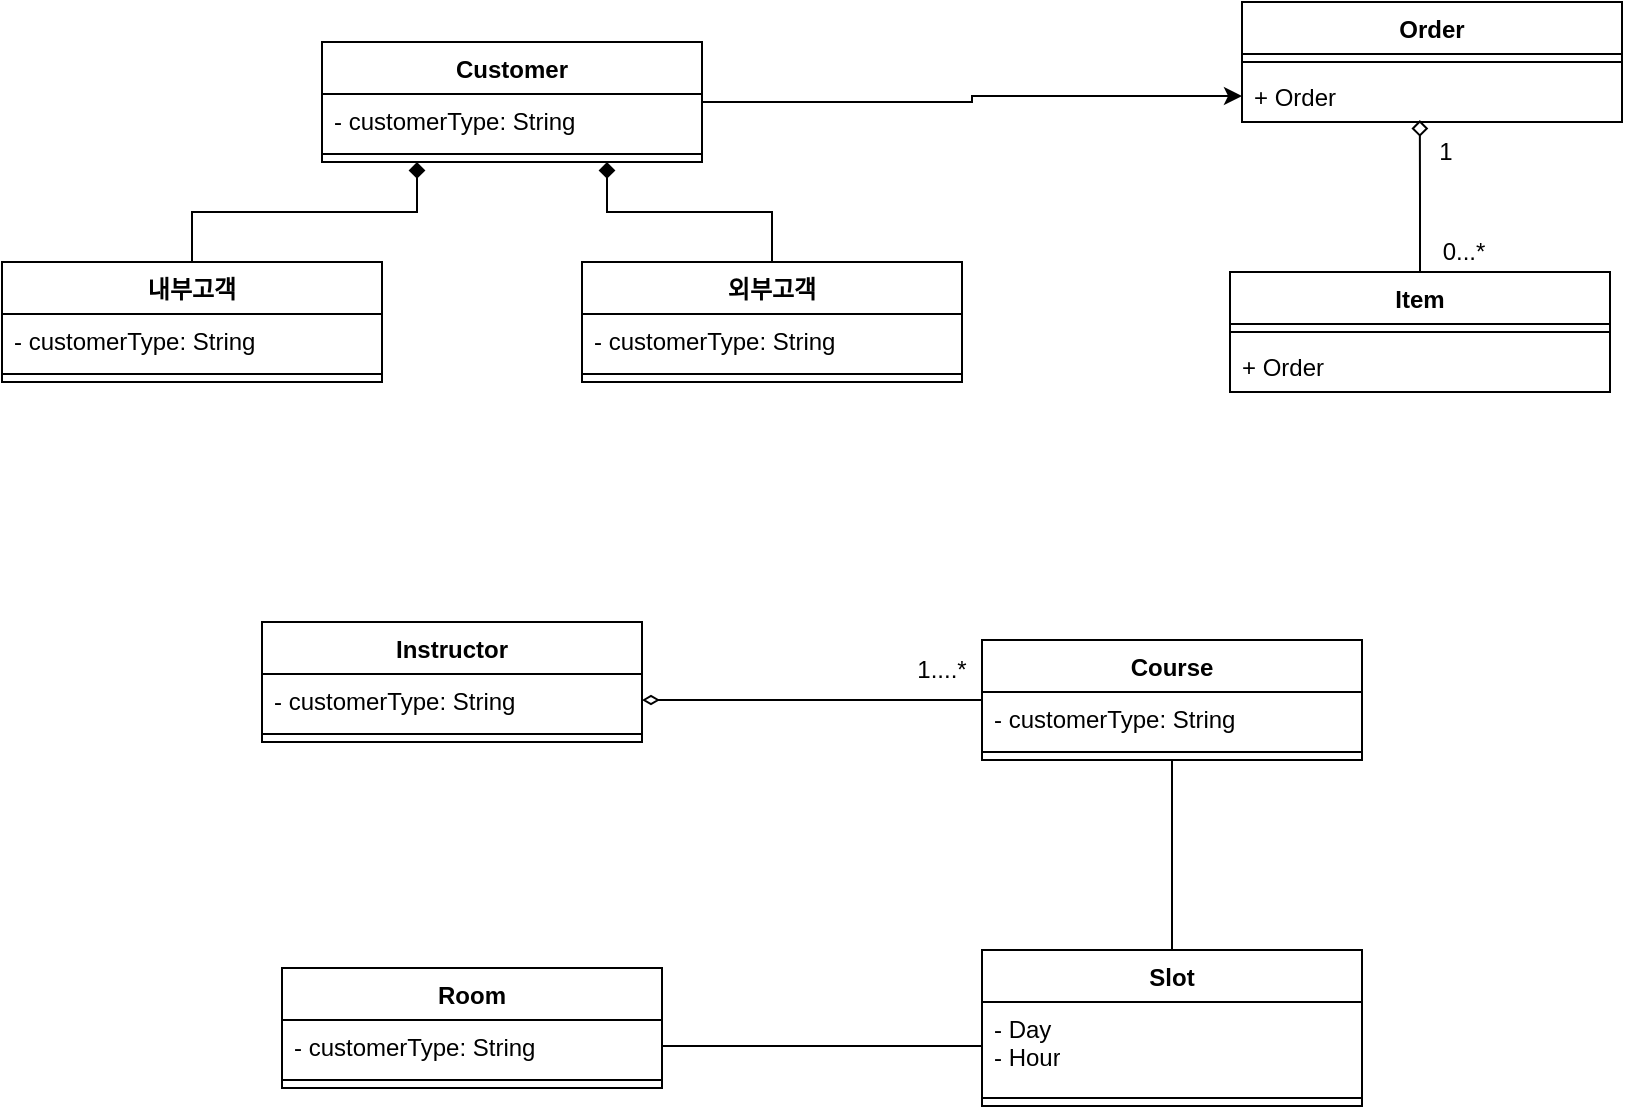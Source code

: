 <mxfile version="21.3.3" type="github" pages="4">
  <diagram name="HOMEWORK 1" id="Po_XyWnEpbRfhzwuquCX">
    <mxGraphModel dx="1434" dy="764" grid="1" gridSize="10" guides="1" tooltips="1" connect="1" arrows="1" fold="1" page="1" pageScale="1" pageWidth="980" pageHeight="690" math="0" shadow="0">
      <root>
        <mxCell id="0" />
        <mxCell id="1" parent="0" />
        <mxCell id="gNqIFFEAUBobzVzKJXNX-51" style="edgeStyle=orthogonalEdgeStyle;rounded=0;orthogonalLoop=1;jettySize=auto;html=1;entryX=0;entryY=0.5;entryDx=0;entryDy=0;" parent="1" source="gNqIFFEAUBobzVzKJXNX-1" target="gNqIFFEAUBobzVzKJXNX-47" edge="1">
          <mxGeometry relative="1" as="geometry" />
        </mxCell>
        <mxCell id="gNqIFFEAUBobzVzKJXNX-1" value="Customer" style="swimlane;fontStyle=1;align=center;verticalAlign=top;childLayout=stackLayout;horizontal=1;startSize=26;horizontalStack=0;resizeParent=1;resizeParentMax=0;resizeLast=0;collapsible=1;marginBottom=0;whiteSpace=wrap;html=1;" parent="1" vertex="1">
          <mxGeometry x="210" y="130" width="190" height="60" as="geometry" />
        </mxCell>
        <mxCell id="gNqIFFEAUBobzVzKJXNX-2" value="- customerType: String" style="text;strokeColor=none;fillColor=none;align=left;verticalAlign=top;spacingLeft=4;spacingRight=4;overflow=hidden;rotatable=0;points=[[0,0.5],[1,0.5]];portConstraint=eastwest;whiteSpace=wrap;html=1;" parent="gNqIFFEAUBobzVzKJXNX-1" vertex="1">
          <mxGeometry y="26" width="190" height="26" as="geometry" />
        </mxCell>
        <mxCell id="gNqIFFEAUBobzVzKJXNX-3" value="" style="line;strokeWidth=1;fillColor=none;align=left;verticalAlign=middle;spacingTop=-1;spacingLeft=3;spacingRight=3;rotatable=0;labelPosition=right;points=[];portConstraint=eastwest;strokeColor=inherit;" parent="gNqIFFEAUBobzVzKJXNX-1" vertex="1">
          <mxGeometry y="52" width="190" height="8" as="geometry" />
        </mxCell>
        <mxCell id="gNqIFFEAUBobzVzKJXNX-48" style="edgeStyle=orthogonalEdgeStyle;rounded=0;orthogonalLoop=1;jettySize=auto;html=1;exitX=0.5;exitY=0;exitDx=0;exitDy=0;entryX=0.468;entryY=0.962;entryDx=0;entryDy=0;entryPerimeter=0;endArrow=diamond;endFill=0;" parent="1" source="gNqIFFEAUBobzVzKJXNX-6" target="gNqIFFEAUBobzVzKJXNX-47" edge="1">
          <mxGeometry relative="1" as="geometry" />
        </mxCell>
        <mxCell id="gNqIFFEAUBobzVzKJXNX-6" value="Item" style="swimlane;fontStyle=1;align=center;verticalAlign=top;childLayout=stackLayout;horizontal=1;startSize=26;horizontalStack=0;resizeParent=1;resizeParentMax=0;resizeLast=0;collapsible=1;marginBottom=0;whiteSpace=wrap;html=1;" parent="1" vertex="1">
          <mxGeometry x="664" y="245" width="190" height="60" as="geometry" />
        </mxCell>
        <mxCell id="gNqIFFEAUBobzVzKJXNX-8" value="" style="line;strokeWidth=1;fillColor=none;align=left;verticalAlign=middle;spacingTop=-1;spacingLeft=3;spacingRight=3;rotatable=0;labelPosition=right;points=[];portConstraint=eastwest;strokeColor=inherit;" parent="gNqIFFEAUBobzVzKJXNX-6" vertex="1">
          <mxGeometry y="26" width="190" height="8" as="geometry" />
        </mxCell>
        <mxCell id="gNqIFFEAUBobzVzKJXNX-9" value="+ Order" style="text;strokeColor=none;fillColor=none;align=left;verticalAlign=top;spacingLeft=4;spacingRight=4;overflow=hidden;rotatable=0;points=[[0,0.5],[1,0.5]];portConstraint=eastwest;whiteSpace=wrap;html=1;" parent="gNqIFFEAUBobzVzKJXNX-6" vertex="1">
          <mxGeometry y="34" width="190" height="26" as="geometry" />
        </mxCell>
        <mxCell id="gNqIFFEAUBobzVzKJXNX-10" value="Instructor" style="swimlane;fontStyle=1;align=center;verticalAlign=top;childLayout=stackLayout;horizontal=1;startSize=26;horizontalStack=0;resizeParent=1;resizeParentMax=0;resizeLast=0;collapsible=1;marginBottom=0;whiteSpace=wrap;html=1;" parent="1" vertex="1">
          <mxGeometry x="180" y="420" width="190" height="60" as="geometry" />
        </mxCell>
        <mxCell id="gNqIFFEAUBobzVzKJXNX-11" value="- customerType: String" style="text;strokeColor=none;fillColor=none;align=left;verticalAlign=top;spacingLeft=4;spacingRight=4;overflow=hidden;rotatable=0;points=[[0,0.5],[1,0.5]];portConstraint=eastwest;whiteSpace=wrap;html=1;" parent="gNqIFFEAUBobzVzKJXNX-10" vertex="1">
          <mxGeometry y="26" width="190" height="26" as="geometry" />
        </mxCell>
        <mxCell id="gNqIFFEAUBobzVzKJXNX-12" value="" style="line;strokeWidth=1;fillColor=none;align=left;verticalAlign=middle;spacingTop=-1;spacingLeft=3;spacingRight=3;rotatable=0;labelPosition=right;points=[];portConstraint=eastwest;strokeColor=inherit;" parent="gNqIFFEAUBobzVzKJXNX-10" vertex="1">
          <mxGeometry y="52" width="190" height="8" as="geometry" />
        </mxCell>
        <mxCell id="gNqIFFEAUBobzVzKJXNX-35" style="edgeStyle=orthogonalEdgeStyle;rounded=0;orthogonalLoop=1;jettySize=auto;html=1;exitX=0.5;exitY=1;exitDx=0;exitDy=0;entryX=0.5;entryY=0;entryDx=0;entryDy=0;endArrow=none;endFill=0;" parent="1" source="gNqIFFEAUBobzVzKJXNX-14" target="gNqIFFEAUBobzVzKJXNX-22" edge="1">
          <mxGeometry relative="1" as="geometry" />
        </mxCell>
        <mxCell id="gNqIFFEAUBobzVzKJXNX-14" value="Course" style="swimlane;fontStyle=1;align=center;verticalAlign=top;childLayout=stackLayout;horizontal=1;startSize=26;horizontalStack=0;resizeParent=1;resizeParentMax=0;resizeLast=0;collapsible=1;marginBottom=0;whiteSpace=wrap;html=1;" parent="1" vertex="1">
          <mxGeometry x="540" y="429" width="190" height="60" as="geometry" />
        </mxCell>
        <mxCell id="gNqIFFEAUBobzVzKJXNX-15" value="- customerType: String" style="text;strokeColor=none;fillColor=none;align=left;verticalAlign=top;spacingLeft=4;spacingRight=4;overflow=hidden;rotatable=0;points=[[0,0.5],[1,0.5]];portConstraint=eastwest;whiteSpace=wrap;html=1;" parent="gNqIFFEAUBobzVzKJXNX-14" vertex="1">
          <mxGeometry y="26" width="190" height="26" as="geometry" />
        </mxCell>
        <mxCell id="gNqIFFEAUBobzVzKJXNX-16" value="" style="line;strokeWidth=1;fillColor=none;align=left;verticalAlign=middle;spacingTop=-1;spacingLeft=3;spacingRight=3;rotatable=0;labelPosition=right;points=[];portConstraint=eastwest;strokeColor=inherit;" parent="gNqIFFEAUBobzVzKJXNX-14" vertex="1">
          <mxGeometry y="52" width="190" height="8" as="geometry" />
        </mxCell>
        <mxCell id="gNqIFFEAUBobzVzKJXNX-18" value="Room" style="swimlane;fontStyle=1;align=center;verticalAlign=top;childLayout=stackLayout;horizontal=1;startSize=26;horizontalStack=0;resizeParent=1;resizeParentMax=0;resizeLast=0;collapsible=1;marginBottom=0;whiteSpace=wrap;html=1;" parent="1" vertex="1">
          <mxGeometry x="190" y="593" width="190" height="60" as="geometry" />
        </mxCell>
        <mxCell id="gNqIFFEAUBobzVzKJXNX-19" value="- customerType: String" style="text;strokeColor=none;fillColor=none;align=left;verticalAlign=top;spacingLeft=4;spacingRight=4;overflow=hidden;rotatable=0;points=[[0,0.5],[1,0.5]];portConstraint=eastwest;whiteSpace=wrap;html=1;" parent="gNqIFFEAUBobzVzKJXNX-18" vertex="1">
          <mxGeometry y="26" width="190" height="26" as="geometry" />
        </mxCell>
        <mxCell id="gNqIFFEAUBobzVzKJXNX-20" value="" style="line;strokeWidth=1;fillColor=none;align=left;verticalAlign=middle;spacingTop=-1;spacingLeft=3;spacingRight=3;rotatable=0;labelPosition=right;points=[];portConstraint=eastwest;strokeColor=inherit;" parent="gNqIFFEAUBobzVzKJXNX-18" vertex="1">
          <mxGeometry y="52" width="190" height="8" as="geometry" />
        </mxCell>
        <mxCell id="gNqIFFEAUBobzVzKJXNX-22" value="Slot" style="swimlane;fontStyle=1;align=center;verticalAlign=top;childLayout=stackLayout;horizontal=1;startSize=26;horizontalStack=0;resizeParent=1;resizeParentMax=0;resizeLast=0;collapsible=1;marginBottom=0;whiteSpace=wrap;html=1;" parent="1" vertex="1">
          <mxGeometry x="540" y="584" width="190" height="78" as="geometry" />
        </mxCell>
        <mxCell id="gNqIFFEAUBobzVzKJXNX-23" value="- Day&lt;br&gt;- Hour" style="text;strokeColor=none;fillColor=none;align=left;verticalAlign=top;spacingLeft=4;spacingRight=4;overflow=hidden;rotatable=0;points=[[0,0.5],[1,0.5]];portConstraint=eastwest;whiteSpace=wrap;html=1;" parent="gNqIFFEAUBobzVzKJXNX-22" vertex="1">
          <mxGeometry y="26" width="190" height="44" as="geometry" />
        </mxCell>
        <mxCell id="gNqIFFEAUBobzVzKJXNX-24" value="" style="line;strokeWidth=1;fillColor=none;align=left;verticalAlign=middle;spacingTop=-1;spacingLeft=3;spacingRight=3;rotatable=0;labelPosition=right;points=[];portConstraint=eastwest;strokeColor=inherit;" parent="gNqIFFEAUBobzVzKJXNX-22" vertex="1">
          <mxGeometry y="70" width="190" height="8" as="geometry" />
        </mxCell>
        <mxCell id="gNqIFFEAUBobzVzKJXNX-31" style="edgeStyle=orthogonalEdgeStyle;rounded=0;orthogonalLoop=1;jettySize=auto;html=1;entryX=0;entryY=0.5;entryDx=0;entryDy=0;endArrow=none;endFill=0;startArrow=diamondThin;startFill=0;" parent="1" source="gNqIFFEAUBobzVzKJXNX-11" target="gNqIFFEAUBobzVzKJXNX-14" edge="1">
          <mxGeometry relative="1" as="geometry" />
        </mxCell>
        <mxCell id="gNqIFFEAUBobzVzKJXNX-32" value="1....*" style="text;strokeColor=none;align=center;fillColor=none;html=1;verticalAlign=middle;whiteSpace=wrap;rounded=0;" parent="1" vertex="1">
          <mxGeometry x="490" y="429" width="60" height="30" as="geometry" />
        </mxCell>
        <mxCell id="gNqIFFEAUBobzVzKJXNX-36" style="edgeStyle=orthogonalEdgeStyle;rounded=0;orthogonalLoop=1;jettySize=auto;html=1;exitX=0;exitY=0.5;exitDx=0;exitDy=0;entryX=1;entryY=0.5;entryDx=0;entryDy=0;endArrow=none;endFill=0;" parent="1" source="gNqIFFEAUBobzVzKJXNX-23" target="gNqIFFEAUBobzVzKJXNX-19" edge="1">
          <mxGeometry relative="1" as="geometry" />
        </mxCell>
        <mxCell id="gNqIFFEAUBobzVzKJXNX-44" style="edgeStyle=orthogonalEdgeStyle;rounded=0;orthogonalLoop=1;jettySize=auto;html=1;exitX=0.5;exitY=0;exitDx=0;exitDy=0;entryX=0.75;entryY=1;entryDx=0;entryDy=0;endArrow=diamond;endFill=1;" parent="1" source="gNqIFFEAUBobzVzKJXNX-37" target="gNqIFFEAUBobzVzKJXNX-1" edge="1">
          <mxGeometry relative="1" as="geometry" />
        </mxCell>
        <mxCell id="gNqIFFEAUBobzVzKJXNX-37" value="외부고객" style="swimlane;fontStyle=1;align=center;verticalAlign=top;childLayout=stackLayout;horizontal=1;startSize=26;horizontalStack=0;resizeParent=1;resizeParentMax=0;resizeLast=0;collapsible=1;marginBottom=0;whiteSpace=wrap;html=1;" parent="1" vertex="1">
          <mxGeometry x="340" y="240" width="190" height="60" as="geometry" />
        </mxCell>
        <mxCell id="gNqIFFEAUBobzVzKJXNX-38" value="- customerType: String" style="text;strokeColor=none;fillColor=none;align=left;verticalAlign=top;spacingLeft=4;spacingRight=4;overflow=hidden;rotatable=0;points=[[0,0.5],[1,0.5]];portConstraint=eastwest;whiteSpace=wrap;html=1;" parent="gNqIFFEAUBobzVzKJXNX-37" vertex="1">
          <mxGeometry y="26" width="190" height="26" as="geometry" />
        </mxCell>
        <mxCell id="gNqIFFEAUBobzVzKJXNX-39" value="" style="line;strokeWidth=1;fillColor=none;align=left;verticalAlign=middle;spacingTop=-1;spacingLeft=3;spacingRight=3;rotatable=0;labelPosition=right;points=[];portConstraint=eastwest;strokeColor=inherit;" parent="gNqIFFEAUBobzVzKJXNX-37" vertex="1">
          <mxGeometry y="52" width="190" height="8" as="geometry" />
        </mxCell>
        <mxCell id="gNqIFFEAUBobzVzKJXNX-43" style="edgeStyle=orthogonalEdgeStyle;rounded=0;orthogonalLoop=1;jettySize=auto;html=1;exitX=0.5;exitY=0;exitDx=0;exitDy=0;entryX=0.25;entryY=1;entryDx=0;entryDy=0;endArrow=diamond;endFill=1;" parent="1" source="gNqIFFEAUBobzVzKJXNX-40" target="gNqIFFEAUBobzVzKJXNX-1" edge="1">
          <mxGeometry relative="1" as="geometry" />
        </mxCell>
        <mxCell id="gNqIFFEAUBobzVzKJXNX-40" value="내부고객" style="swimlane;fontStyle=1;align=center;verticalAlign=top;childLayout=stackLayout;horizontal=1;startSize=26;horizontalStack=0;resizeParent=1;resizeParentMax=0;resizeLast=0;collapsible=1;marginBottom=0;whiteSpace=wrap;html=1;" parent="1" vertex="1">
          <mxGeometry x="50" y="240" width="190" height="60" as="geometry" />
        </mxCell>
        <mxCell id="gNqIFFEAUBobzVzKJXNX-41" value="- customerType: String" style="text;strokeColor=none;fillColor=none;align=left;verticalAlign=top;spacingLeft=4;spacingRight=4;overflow=hidden;rotatable=0;points=[[0,0.5],[1,0.5]];portConstraint=eastwest;whiteSpace=wrap;html=1;" parent="gNqIFFEAUBobzVzKJXNX-40" vertex="1">
          <mxGeometry y="26" width="190" height="26" as="geometry" />
        </mxCell>
        <mxCell id="gNqIFFEAUBobzVzKJXNX-42" value="" style="line;strokeWidth=1;fillColor=none;align=left;verticalAlign=middle;spacingTop=-1;spacingLeft=3;spacingRight=3;rotatable=0;labelPosition=right;points=[];portConstraint=eastwest;strokeColor=inherit;" parent="gNqIFFEAUBobzVzKJXNX-40" vertex="1">
          <mxGeometry y="52" width="190" height="8" as="geometry" />
        </mxCell>
        <mxCell id="gNqIFFEAUBobzVzKJXNX-45" value="Order" style="swimlane;fontStyle=1;align=center;verticalAlign=top;childLayout=stackLayout;horizontal=1;startSize=26;horizontalStack=0;resizeParent=1;resizeParentMax=0;resizeLast=0;collapsible=1;marginBottom=0;whiteSpace=wrap;html=1;" parent="1" vertex="1">
          <mxGeometry x="670" y="110" width="190" height="60" as="geometry" />
        </mxCell>
        <mxCell id="gNqIFFEAUBobzVzKJXNX-46" value="" style="line;strokeWidth=1;fillColor=none;align=left;verticalAlign=middle;spacingTop=-1;spacingLeft=3;spacingRight=3;rotatable=0;labelPosition=right;points=[];portConstraint=eastwest;strokeColor=inherit;" parent="gNqIFFEAUBobzVzKJXNX-45" vertex="1">
          <mxGeometry y="26" width="190" height="8" as="geometry" />
        </mxCell>
        <mxCell id="gNqIFFEAUBobzVzKJXNX-47" value="+ Order" style="text;strokeColor=none;fillColor=none;align=left;verticalAlign=top;spacingLeft=4;spacingRight=4;overflow=hidden;rotatable=0;points=[[0,0.5],[1,0.5]];portConstraint=eastwest;whiteSpace=wrap;html=1;" parent="gNqIFFEAUBobzVzKJXNX-45" vertex="1">
          <mxGeometry y="34" width="190" height="26" as="geometry" />
        </mxCell>
        <mxCell id="gNqIFFEAUBobzVzKJXNX-49" value="0...*" style="text;strokeColor=none;align=center;fillColor=none;html=1;verticalAlign=middle;whiteSpace=wrap;rounded=0;" parent="1" vertex="1">
          <mxGeometry x="751" y="220" width="60" height="30" as="geometry" />
        </mxCell>
        <mxCell id="gNqIFFEAUBobzVzKJXNX-50" value="1" style="text;strokeColor=none;align=center;fillColor=none;html=1;verticalAlign=middle;whiteSpace=wrap;rounded=0;" parent="1" vertex="1">
          <mxGeometry x="742" y="170" width="60" height="30" as="geometry" />
        </mxCell>
      </root>
    </mxGraphModel>
  </diagram>
  <diagram id="F8EymvPLfAwInCnI-i83" name="HOMEWORK 2">
    <mxGraphModel dx="1434" dy="764" grid="1" gridSize="10" guides="1" tooltips="1" connect="1" arrows="1" fold="1" page="1" pageScale="1" pageWidth="1654" pageHeight="1169" math="0" shadow="0">
      <root>
        <mxCell id="0" />
        <mxCell id="1" parent="0" />
        <mxCell id="a3udpv5GwYkZuEnwH-dt-1" value="고객" style="swimlane;fontStyle=1;align=center;verticalAlign=top;childLayout=stackLayout;horizontal=1;startSize=26;horizontalStack=0;resizeParent=1;resizeParentMax=0;resizeLast=0;collapsible=1;marginBottom=0;whiteSpace=wrap;html=1;" parent="1" vertex="1">
          <mxGeometry x="150" y="190" width="160" height="86" as="geometry" />
        </mxCell>
        <mxCell id="a3udpv5GwYkZuEnwH-dt-2" value="+ field: type" style="text;strokeColor=none;fillColor=none;align=left;verticalAlign=top;spacingLeft=4;spacingRight=4;overflow=hidden;rotatable=0;points=[[0,0.5],[1,0.5]];portConstraint=eastwest;whiteSpace=wrap;html=1;" parent="a3udpv5GwYkZuEnwH-dt-1" vertex="1">
          <mxGeometry y="26" width="160" height="26" as="geometry" />
        </mxCell>
        <mxCell id="a3udpv5GwYkZuEnwH-dt-3" value="" style="line;strokeWidth=1;fillColor=none;align=left;verticalAlign=middle;spacingTop=-1;spacingLeft=3;spacingRight=3;rotatable=0;labelPosition=right;points=[];portConstraint=eastwest;strokeColor=inherit;" parent="a3udpv5GwYkZuEnwH-dt-1" vertex="1">
          <mxGeometry y="52" width="160" height="8" as="geometry" />
        </mxCell>
        <mxCell id="a3udpv5GwYkZuEnwH-dt-4" value="+ method(type): type" style="text;strokeColor=none;fillColor=none;align=left;verticalAlign=top;spacingLeft=4;spacingRight=4;overflow=hidden;rotatable=0;points=[[0,0.5],[1,0.5]];portConstraint=eastwest;whiteSpace=wrap;html=1;" parent="a3udpv5GwYkZuEnwH-dt-1" vertex="1">
          <mxGeometry y="60" width="160" height="26" as="geometry" />
        </mxCell>
        <mxCell id="a3udpv5GwYkZuEnwH-dt-5" value="직원" style="swimlane;fontStyle=1;align=center;verticalAlign=top;childLayout=stackLayout;horizontal=1;startSize=26;horizontalStack=0;resizeParent=1;resizeParentMax=0;resizeLast=0;collapsible=1;marginBottom=0;whiteSpace=wrap;html=1;" parent="1" vertex="1">
          <mxGeometry x="1050" y="380" width="160" height="86" as="geometry" />
        </mxCell>
        <mxCell id="a3udpv5GwYkZuEnwH-dt-6" value="+ field: type" style="text;strokeColor=none;fillColor=none;align=left;verticalAlign=top;spacingLeft=4;spacingRight=4;overflow=hidden;rotatable=0;points=[[0,0.5],[1,0.5]];portConstraint=eastwest;whiteSpace=wrap;html=1;" parent="a3udpv5GwYkZuEnwH-dt-5" vertex="1">
          <mxGeometry y="26" width="160" height="26" as="geometry" />
        </mxCell>
        <mxCell id="a3udpv5GwYkZuEnwH-dt-7" value="" style="line;strokeWidth=1;fillColor=none;align=left;verticalAlign=middle;spacingTop=-1;spacingLeft=3;spacingRight=3;rotatable=0;labelPosition=right;points=[];portConstraint=eastwest;strokeColor=inherit;" parent="a3udpv5GwYkZuEnwH-dt-5" vertex="1">
          <mxGeometry y="52" width="160" height="8" as="geometry" />
        </mxCell>
        <mxCell id="a3udpv5GwYkZuEnwH-dt-8" value="+ method(type): type" style="text;strokeColor=none;fillColor=none;align=left;verticalAlign=top;spacingLeft=4;spacingRight=4;overflow=hidden;rotatable=0;points=[[0,0.5],[1,0.5]];portConstraint=eastwest;whiteSpace=wrap;html=1;" parent="a3udpv5GwYkZuEnwH-dt-5" vertex="1">
          <mxGeometry y="60" width="160" height="26" as="geometry" />
        </mxCell>
        <mxCell id="a3udpv5GwYkZuEnwH-dt-9" value="식당" style="swimlane;fontStyle=1;align=center;verticalAlign=top;childLayout=stackLayout;horizontal=1;startSize=26;horizontalStack=0;resizeParent=1;resizeParentMax=0;resizeLast=0;collapsible=1;marginBottom=0;whiteSpace=wrap;html=1;" parent="1" vertex="1">
          <mxGeometry x="410" y="420" width="160" height="86" as="geometry" />
        </mxCell>
        <mxCell id="a3udpv5GwYkZuEnwH-dt-10" value="+ field: type" style="text;strokeColor=none;fillColor=none;align=left;verticalAlign=top;spacingLeft=4;spacingRight=4;overflow=hidden;rotatable=0;points=[[0,0.5],[1,0.5]];portConstraint=eastwest;whiteSpace=wrap;html=1;" parent="a3udpv5GwYkZuEnwH-dt-9" vertex="1">
          <mxGeometry y="26" width="160" height="26" as="geometry" />
        </mxCell>
        <mxCell id="a3udpv5GwYkZuEnwH-dt-11" value="" style="line;strokeWidth=1;fillColor=none;align=left;verticalAlign=middle;spacingTop=-1;spacingLeft=3;spacingRight=3;rotatable=0;labelPosition=right;points=[];portConstraint=eastwest;strokeColor=inherit;" parent="a3udpv5GwYkZuEnwH-dt-9" vertex="1">
          <mxGeometry y="52" width="160" height="8" as="geometry" />
        </mxCell>
        <mxCell id="a3udpv5GwYkZuEnwH-dt-12" value="+ method(type): type" style="text;strokeColor=none;fillColor=none;align=left;verticalAlign=top;spacingLeft=4;spacingRight=4;overflow=hidden;rotatable=0;points=[[0,0.5],[1,0.5]];portConstraint=eastwest;whiteSpace=wrap;html=1;" parent="a3udpv5GwYkZuEnwH-dt-9" vertex="1">
          <mxGeometry y="60" width="160" height="26" as="geometry" />
        </mxCell>
        <mxCell id="a3udpv5GwYkZuEnwH-dt-39" style="rounded=0;orthogonalLoop=1;jettySize=auto;html=1;exitX=0.5;exitY=0;exitDx=0;exitDy=0;entryX=0.45;entryY=0.962;entryDx=0;entryDy=0;entryPerimeter=0;" parent="1" source="a3udpv5GwYkZuEnwH-dt-13" target="a3udpv5GwYkZuEnwH-dt-4" edge="1">
          <mxGeometry relative="1" as="geometry" />
        </mxCell>
        <mxCell id="a3udpv5GwYkZuEnwH-dt-13" value="음식" style="swimlane;fontStyle=1;align=center;verticalAlign=top;childLayout=stackLayout;horizontal=1;startSize=26;horizontalStack=0;resizeParent=1;resizeParentMax=0;resizeLast=0;collapsible=1;marginBottom=0;whiteSpace=wrap;html=1;" parent="1" vertex="1">
          <mxGeometry x="80" y="420" width="160" height="86" as="geometry" />
        </mxCell>
        <mxCell id="a3udpv5GwYkZuEnwH-dt-14" value="+ field: type" style="text;strokeColor=none;fillColor=none;align=left;verticalAlign=top;spacingLeft=4;spacingRight=4;overflow=hidden;rotatable=0;points=[[0,0.5],[1,0.5]];portConstraint=eastwest;whiteSpace=wrap;html=1;" parent="a3udpv5GwYkZuEnwH-dt-13" vertex="1">
          <mxGeometry y="26" width="160" height="26" as="geometry" />
        </mxCell>
        <mxCell id="a3udpv5GwYkZuEnwH-dt-15" value="" style="line;strokeWidth=1;fillColor=none;align=left;verticalAlign=middle;spacingTop=-1;spacingLeft=3;spacingRight=3;rotatable=0;labelPosition=right;points=[];portConstraint=eastwest;strokeColor=inherit;" parent="a3udpv5GwYkZuEnwH-dt-13" vertex="1">
          <mxGeometry y="52" width="160" height="8" as="geometry" />
        </mxCell>
        <mxCell id="a3udpv5GwYkZuEnwH-dt-16" value="+ method(type): type" style="text;strokeColor=none;fillColor=none;align=left;verticalAlign=top;spacingLeft=4;spacingRight=4;overflow=hidden;rotatable=0;points=[[0,0.5],[1,0.5]];portConstraint=eastwest;whiteSpace=wrap;html=1;" parent="a3udpv5GwYkZuEnwH-dt-13" vertex="1">
          <mxGeometry y="60" width="160" height="26" as="geometry" />
        </mxCell>
        <mxCell id="a3udpv5GwYkZuEnwH-dt-17" value="테이블" style="swimlane;fontStyle=1;align=center;verticalAlign=top;childLayout=stackLayout;horizontal=1;startSize=26;horizontalStack=0;resizeParent=1;resizeParentMax=0;resizeLast=0;collapsible=1;marginBottom=0;whiteSpace=wrap;html=1;" parent="1" vertex="1">
          <mxGeometry x="570" y="630" width="160" height="86" as="geometry" />
        </mxCell>
        <mxCell id="a3udpv5GwYkZuEnwH-dt-18" value="+ field: type" style="text;strokeColor=none;fillColor=none;align=left;verticalAlign=top;spacingLeft=4;spacingRight=4;overflow=hidden;rotatable=0;points=[[0,0.5],[1,0.5]];portConstraint=eastwest;whiteSpace=wrap;html=1;" parent="a3udpv5GwYkZuEnwH-dt-17" vertex="1">
          <mxGeometry y="26" width="160" height="26" as="geometry" />
        </mxCell>
        <mxCell id="a3udpv5GwYkZuEnwH-dt-19" value="" style="line;strokeWidth=1;fillColor=none;align=left;verticalAlign=middle;spacingTop=-1;spacingLeft=3;spacingRight=3;rotatable=0;labelPosition=right;points=[];portConstraint=eastwest;strokeColor=inherit;" parent="a3udpv5GwYkZuEnwH-dt-17" vertex="1">
          <mxGeometry y="52" width="160" height="8" as="geometry" />
        </mxCell>
        <mxCell id="a3udpv5GwYkZuEnwH-dt-20" value="+ method(type): type" style="text;strokeColor=none;fillColor=none;align=left;verticalAlign=top;spacingLeft=4;spacingRight=4;overflow=hidden;rotatable=0;points=[[0,0.5],[1,0.5]];portConstraint=eastwest;whiteSpace=wrap;html=1;" parent="a3udpv5GwYkZuEnwH-dt-17" vertex="1">
          <mxGeometry y="60" width="160" height="26" as="geometry" />
        </mxCell>
        <mxCell id="a3udpv5GwYkZuEnwH-dt-21" value="대기실" style="swimlane;fontStyle=1;align=center;verticalAlign=top;childLayout=stackLayout;horizontal=1;startSize=26;horizontalStack=0;resizeParent=1;resizeParentMax=0;resizeLast=0;collapsible=1;marginBottom=0;whiteSpace=wrap;html=1;" parent="1" vertex="1">
          <mxGeometry x="340" y="630" width="160" height="86" as="geometry" />
        </mxCell>
        <mxCell id="a3udpv5GwYkZuEnwH-dt-22" value="+ field: type" style="text;strokeColor=none;fillColor=none;align=left;verticalAlign=top;spacingLeft=4;spacingRight=4;overflow=hidden;rotatable=0;points=[[0,0.5],[1,0.5]];portConstraint=eastwest;whiteSpace=wrap;html=1;" parent="a3udpv5GwYkZuEnwH-dt-21" vertex="1">
          <mxGeometry y="26" width="160" height="26" as="geometry" />
        </mxCell>
        <mxCell id="a3udpv5GwYkZuEnwH-dt-23" value="" style="line;strokeWidth=1;fillColor=none;align=left;verticalAlign=middle;spacingTop=-1;spacingLeft=3;spacingRight=3;rotatable=0;labelPosition=right;points=[];portConstraint=eastwest;strokeColor=inherit;" parent="a3udpv5GwYkZuEnwH-dt-21" vertex="1">
          <mxGeometry y="52" width="160" height="8" as="geometry" />
        </mxCell>
        <mxCell id="a3udpv5GwYkZuEnwH-dt-24" value="+ method(type): type" style="text;strokeColor=none;fillColor=none;align=left;verticalAlign=top;spacingLeft=4;spacingRight=4;overflow=hidden;rotatable=0;points=[[0,0.5],[1,0.5]];portConstraint=eastwest;whiteSpace=wrap;html=1;" parent="a3udpv5GwYkZuEnwH-dt-21" vertex="1">
          <mxGeometry y="60" width="160" height="26" as="geometry" />
        </mxCell>
        <mxCell id="a3udpv5GwYkZuEnwH-dt-33" style="edgeStyle=orthogonalEdgeStyle;rounded=0;orthogonalLoop=1;jettySize=auto;html=1;exitX=0.5;exitY=0;exitDx=0;exitDy=0;entryX=0.319;entryY=1;entryDx=0;entryDy=0;entryPerimeter=0;endArrow=diamondThin;endFill=1;" parent="1" source="a3udpv5GwYkZuEnwH-dt-25" target="a3udpv5GwYkZuEnwH-dt-8" edge="1">
          <mxGeometry relative="1" as="geometry" />
        </mxCell>
        <mxCell id="a3udpv5GwYkZuEnwH-dt-25" value="지배인" style="swimlane;fontStyle=1;align=center;verticalAlign=top;childLayout=stackLayout;horizontal=1;startSize=26;horizontalStack=0;resizeParent=1;resizeParentMax=0;resizeLast=0;collapsible=1;marginBottom=0;whiteSpace=wrap;html=1;" parent="1" vertex="1">
          <mxGeometry x="930" y="520" width="160" height="86" as="geometry" />
        </mxCell>
        <mxCell id="a3udpv5GwYkZuEnwH-dt-26" value="+ field: type" style="text;strokeColor=none;fillColor=none;align=left;verticalAlign=top;spacingLeft=4;spacingRight=4;overflow=hidden;rotatable=0;points=[[0,0.5],[1,0.5]];portConstraint=eastwest;whiteSpace=wrap;html=1;" parent="a3udpv5GwYkZuEnwH-dt-25" vertex="1">
          <mxGeometry y="26" width="160" height="26" as="geometry" />
        </mxCell>
        <mxCell id="a3udpv5GwYkZuEnwH-dt-27" value="" style="line;strokeWidth=1;fillColor=none;align=left;verticalAlign=middle;spacingTop=-1;spacingLeft=3;spacingRight=3;rotatable=0;labelPosition=right;points=[];portConstraint=eastwest;strokeColor=inherit;" parent="a3udpv5GwYkZuEnwH-dt-25" vertex="1">
          <mxGeometry y="52" width="160" height="8" as="geometry" />
        </mxCell>
        <mxCell id="a3udpv5GwYkZuEnwH-dt-28" value="+ method(type): type" style="text;strokeColor=none;fillColor=none;align=left;verticalAlign=top;spacingLeft=4;spacingRight=4;overflow=hidden;rotatable=0;points=[[0,0.5],[1,0.5]];portConstraint=eastwest;whiteSpace=wrap;html=1;" parent="a3udpv5GwYkZuEnwH-dt-25" vertex="1">
          <mxGeometry y="60" width="160" height="26" as="geometry" />
        </mxCell>
        <mxCell id="a3udpv5GwYkZuEnwH-dt-34" style="edgeStyle=orthogonalEdgeStyle;rounded=0;orthogonalLoop=1;jettySize=auto;html=1;exitX=0.5;exitY=0;exitDx=0;exitDy=0;entryX=0.631;entryY=0.962;entryDx=0;entryDy=0;entryPerimeter=0;endArrow=diamondThin;endFill=1;" parent="1" source="a3udpv5GwYkZuEnwH-dt-29" target="a3udpv5GwYkZuEnwH-dt-8" edge="1">
          <mxGeometry relative="1" as="geometry" />
        </mxCell>
        <mxCell id="a3udpv5GwYkZuEnwH-dt-29" value="종업원" style="swimlane;fontStyle=1;align=center;verticalAlign=top;childLayout=stackLayout;horizontal=1;startSize=26;horizontalStack=0;resizeParent=1;resizeParentMax=0;resizeLast=0;collapsible=1;marginBottom=0;whiteSpace=wrap;html=1;" parent="1" vertex="1">
          <mxGeometry x="1150" y="520" width="160" height="86" as="geometry" />
        </mxCell>
        <mxCell id="a3udpv5GwYkZuEnwH-dt-30" value="+ field: type" style="text;strokeColor=none;fillColor=none;align=left;verticalAlign=top;spacingLeft=4;spacingRight=4;overflow=hidden;rotatable=0;points=[[0,0.5],[1,0.5]];portConstraint=eastwest;whiteSpace=wrap;html=1;" parent="a3udpv5GwYkZuEnwH-dt-29" vertex="1">
          <mxGeometry y="26" width="160" height="26" as="geometry" />
        </mxCell>
        <mxCell id="a3udpv5GwYkZuEnwH-dt-31" value="" style="line;strokeWidth=1;fillColor=none;align=left;verticalAlign=middle;spacingTop=-1;spacingLeft=3;spacingRight=3;rotatable=0;labelPosition=right;points=[];portConstraint=eastwest;strokeColor=inherit;" parent="a3udpv5GwYkZuEnwH-dt-29" vertex="1">
          <mxGeometry y="52" width="160" height="8" as="geometry" />
        </mxCell>
        <mxCell id="a3udpv5GwYkZuEnwH-dt-32" value="+ method(type): type" style="text;strokeColor=none;fillColor=none;align=left;verticalAlign=top;spacingLeft=4;spacingRight=4;overflow=hidden;rotatable=0;points=[[0,0.5],[1,0.5]];portConstraint=eastwest;whiteSpace=wrap;html=1;" parent="a3udpv5GwYkZuEnwH-dt-29" vertex="1">
          <mxGeometry y="60" width="160" height="26" as="geometry" />
        </mxCell>
        <mxCell id="a3udpv5GwYkZuEnwH-dt-35" style="rounded=0;orthogonalLoop=1;jettySize=auto;html=1;exitX=0;exitY=0.5;exitDx=0;exitDy=0;entryX=1.019;entryY=0.885;entryDx=0;entryDy=0;entryPerimeter=0;endArrow=none;endFill=0;startArrow=open;startFill=0;" parent="1" source="a3udpv5GwYkZuEnwH-dt-44" target="a3udpv5GwYkZuEnwH-dt-2" edge="1">
          <mxGeometry relative="1" as="geometry" />
        </mxCell>
        <mxCell id="a3udpv5GwYkZuEnwH-dt-36" value="1" style="text;strokeColor=none;align=center;fillColor=none;html=1;verticalAlign=middle;whiteSpace=wrap;rounded=0;" parent="1" vertex="1">
          <mxGeometry x="880" y="530" width="60" height="30" as="geometry" />
        </mxCell>
        <mxCell id="a3udpv5GwYkZuEnwH-dt-37" value="1....*" style="text;strokeColor=none;align=center;fillColor=none;html=1;verticalAlign=middle;whiteSpace=wrap;rounded=0;" parent="1" vertex="1">
          <mxGeometry x="310" y="190" width="60" height="30" as="geometry" />
        </mxCell>
        <mxCell id="a3udpv5GwYkZuEnwH-dt-40" style="rounded=0;orthogonalLoop=1;jettySize=auto;html=1;exitX=0.5;exitY=0;exitDx=0;exitDy=0;entryX=0.676;entryY=1.005;entryDx=0;entryDy=0;entryPerimeter=0;endArrow=diamondThin;endFill=0;" parent="1" source="a3udpv5GwYkZuEnwH-dt-17" target="a3udpv5GwYkZuEnwH-dt-12" edge="1">
          <mxGeometry relative="1" as="geometry" />
        </mxCell>
        <mxCell id="a3udpv5GwYkZuEnwH-dt-41" style="rounded=0;orthogonalLoop=1;jettySize=auto;html=1;exitX=0.25;exitY=0;exitDx=0;exitDy=0;entryX=0.346;entryY=1.115;entryDx=0;entryDy=0;entryPerimeter=0;endArrow=diamondThin;endFill=0;" parent="1" source="a3udpv5GwYkZuEnwH-dt-21" target="a3udpv5GwYkZuEnwH-dt-12" edge="1">
          <mxGeometry relative="1" as="geometry" />
        </mxCell>
        <mxCell id="a3udpv5GwYkZuEnwH-dt-42" style="rounded=0;orthogonalLoop=1;jettySize=auto;html=1;exitX=1;exitY=0.5;exitDx=0;exitDy=0;entryX=0;entryY=0.5;entryDx=0;entryDy=0;endArrow=none;endFill=0;" parent="1" source="a3udpv5GwYkZuEnwH-dt-4" target="a3udpv5GwYkZuEnwH-dt-10" edge="1">
          <mxGeometry relative="1" as="geometry" />
        </mxCell>
        <mxCell id="a3udpv5GwYkZuEnwH-dt-43" value="예약표" style="swimlane;fontStyle=1;align=center;verticalAlign=top;childLayout=stackLayout;horizontal=1;startSize=26;horizontalStack=0;resizeParent=1;resizeParentMax=0;resizeLast=0;collapsible=1;marginBottom=0;whiteSpace=wrap;html=1;" parent="1" vertex="1">
          <mxGeometry x="540" y="60" width="160" height="86" as="geometry" />
        </mxCell>
        <mxCell id="a3udpv5GwYkZuEnwH-dt-44" value="+ field: type" style="text;strokeColor=none;fillColor=none;align=left;verticalAlign=top;spacingLeft=4;spacingRight=4;overflow=hidden;rotatable=0;points=[[0,0.5],[1,0.5]];portConstraint=eastwest;whiteSpace=wrap;html=1;" parent="a3udpv5GwYkZuEnwH-dt-43" vertex="1">
          <mxGeometry y="26" width="160" height="26" as="geometry" />
        </mxCell>
        <mxCell id="a3udpv5GwYkZuEnwH-dt-45" value="" style="line;strokeWidth=1;fillColor=none;align=left;verticalAlign=middle;spacingTop=-1;spacingLeft=3;spacingRight=3;rotatable=0;labelPosition=right;points=[];portConstraint=eastwest;strokeColor=inherit;" parent="a3udpv5GwYkZuEnwH-dt-43" vertex="1">
          <mxGeometry y="52" width="160" height="8" as="geometry" />
        </mxCell>
        <mxCell id="a3udpv5GwYkZuEnwH-dt-46" value="+ method(type): type" style="text;strokeColor=none;fillColor=none;align=left;verticalAlign=top;spacingLeft=4;spacingRight=4;overflow=hidden;rotatable=0;points=[[0,0.5],[1,0.5]];portConstraint=eastwest;whiteSpace=wrap;html=1;" parent="a3udpv5GwYkZuEnwH-dt-43" vertex="1">
          <mxGeometry y="60" width="160" height="26" as="geometry" />
        </mxCell>
        <mxCell id="a3udpv5GwYkZuEnwH-dt-47" style="rounded=0;orthogonalLoop=1;jettySize=auto;html=1;exitX=1;exitY=0.5;exitDx=0;exitDy=0;entryX=-0.006;entryY=-0.225;entryDx=0;entryDy=0;entryPerimeter=0;endArrow=none;endFill=0;" parent="1" source="a3udpv5GwYkZuEnwH-dt-44" target="a3udpv5GwYkZuEnwH-dt-6" edge="1">
          <mxGeometry relative="1" as="geometry" />
        </mxCell>
        <mxCell id="a3udpv5GwYkZuEnwH-dt-48" style="rounded=0;orthogonalLoop=1;jettySize=auto;html=1;entryX=1.012;entryY=0.104;entryDx=0;entryDy=0;entryPerimeter=0;endArrow=none;endFill=0;" parent="1" source="a3udpv5GwYkZuEnwH-dt-8" target="a3udpv5GwYkZuEnwH-dt-10" edge="1">
          <mxGeometry relative="1" as="geometry" />
        </mxCell>
        <mxCell id="a3udpv5GwYkZuEnwH-dt-49" value="1" style="text;strokeColor=none;align=center;fillColor=none;html=1;verticalAlign=middle;whiteSpace=wrap;rounded=0;" parent="1" vertex="1">
          <mxGeometry x="470" y="80" width="60" height="30" as="geometry" />
        </mxCell>
        <mxCell id="a3udpv5GwYkZuEnwH-dt-50" value="1" style="text;strokeColor=none;align=center;fillColor=none;html=1;verticalAlign=middle;whiteSpace=wrap;rounded=0;" parent="1" vertex="1">
          <mxGeometry x="720" y="88" width="60" height="30" as="geometry" />
        </mxCell>
        <mxCell id="a3udpv5GwYkZuEnwH-dt-51" value="1" style="text;strokeColor=none;align=center;fillColor=none;html=1;verticalAlign=middle;whiteSpace=wrap;rounded=0;" parent="1" vertex="1">
          <mxGeometry x="1000" y="350" width="60" height="30" as="geometry" />
        </mxCell>
        <mxCell id="a3udpv5GwYkZuEnwH-dt-52" value="1....*" style="text;strokeColor=none;align=center;fillColor=none;html=1;verticalAlign=middle;whiteSpace=wrap;rounded=0;" parent="1" vertex="1">
          <mxGeometry x="990" y="420" width="60" height="30" as="geometry" />
        </mxCell>
        <mxCell id="a3udpv5GwYkZuEnwH-dt-53" value="1" style="text;strokeColor=none;align=center;fillColor=none;html=1;verticalAlign=middle;whiteSpace=wrap;rounded=0;" parent="1" vertex="1">
          <mxGeometry x="580" y="410" width="60" height="30" as="geometry" />
        </mxCell>
        <mxCell id="a3udpv5GwYkZuEnwH-dt-54" value="1" style="text;strokeColor=none;align=center;fillColor=none;html=1;verticalAlign=middle;whiteSpace=wrap;rounded=0;" parent="1" vertex="1">
          <mxGeometry x="380" y="390" width="60" height="30" as="geometry" />
        </mxCell>
        <mxCell id="a3udpv5GwYkZuEnwH-dt-55" value="0....*" style="text;strokeColor=none;align=center;fillColor=none;html=1;verticalAlign=middle;whiteSpace=wrap;rounded=0;" parent="1" vertex="1">
          <mxGeometry x="310" y="260" width="60" height="30" as="geometry" />
        </mxCell>
      </root>
    </mxGraphModel>
  </diagram>
  <diagram id="aUCT-hK0KlpmX9Y69sdc" name="HOMEWORK3">
    <mxGraphModel dx="1434" dy="764" grid="1" gridSize="10" guides="1" tooltips="1" connect="1" arrows="1" fold="1" page="1" pageScale="1" pageWidth="1654" pageHeight="1169" math="0" shadow="0">
      <root>
        <mxCell id="0" />
        <mxCell id="1" parent="0" />
        <mxCell id="g5cw8nULSyakx-09yvj7-1" value="Flights" style="swimlane;fontStyle=1;align=center;verticalAlign=top;childLayout=stackLayout;horizontal=1;startSize=26;horizontalStack=0;resizeParent=1;resizeParentMax=0;resizeLast=0;collapsible=1;marginBottom=0;whiteSpace=wrap;html=1;" vertex="1" parent="1">
          <mxGeometry x="320" y="30" width="160" height="104" as="geometry" />
        </mxCell>
        <mxCell id="g5cw8nULSyakx-09yvj7-2" value="- flightId&lt;br&gt;" style="text;strokeColor=none;fillColor=none;align=left;verticalAlign=top;spacingLeft=4;spacingRight=4;overflow=hidden;rotatable=0;points=[[0,0.5],[1,0.5]];portConstraint=eastwest;whiteSpace=wrap;html=1;" vertex="1" parent="g5cw8nULSyakx-09yvj7-1">
          <mxGeometry y="26" width="160" height="44" as="geometry" />
        </mxCell>
        <mxCell id="g5cw8nULSyakx-09yvj7-3" value="" style="line;strokeWidth=1;fillColor=none;align=left;verticalAlign=middle;spacingTop=-1;spacingLeft=3;spacingRight=3;rotatable=0;labelPosition=right;points=[];portConstraint=eastwest;strokeColor=inherit;" vertex="1" parent="g5cw8nULSyakx-09yvj7-1">
          <mxGeometry y="70" width="160" height="8" as="geometry" />
        </mxCell>
        <mxCell id="g5cw8nULSyakx-09yvj7-4" value="+ search" style="text;strokeColor=none;fillColor=none;align=left;verticalAlign=top;spacingLeft=4;spacingRight=4;overflow=hidden;rotatable=0;points=[[0,0.5],[1,0.5]];portConstraint=eastwest;whiteSpace=wrap;html=1;" vertex="1" parent="g5cw8nULSyakx-09yvj7-1">
          <mxGeometry y="78" width="160" height="26" as="geometry" />
        </mxCell>
        <mxCell id="g5cw8nULSyakx-09yvj7-5" value="Reservation" style="swimlane;fontStyle=1;align=center;verticalAlign=top;childLayout=stackLayout;horizontal=1;startSize=26;horizontalStack=0;resizeParent=1;resizeParentMax=0;resizeLast=0;collapsible=1;marginBottom=0;whiteSpace=wrap;html=1;" vertex="1" parent="1">
          <mxGeometry x="320" y="170" width="160" height="134" as="geometry" />
        </mxCell>
        <mxCell id="g5cw8nULSyakx-09yvj7-6" value="- reservationId&lt;br&gt;" style="text;strokeColor=none;fillColor=none;align=left;verticalAlign=top;spacingLeft=4;spacingRight=4;overflow=hidden;rotatable=0;points=[[0,0.5],[1,0.5]];portConstraint=eastwest;whiteSpace=wrap;html=1;" vertex="1" parent="g5cw8nULSyakx-09yvj7-5">
          <mxGeometry y="26" width="160" height="74" as="geometry" />
        </mxCell>
        <mxCell id="g5cw8nULSyakx-09yvj7-7" value="" style="line;strokeWidth=1;fillColor=none;align=left;verticalAlign=middle;spacingTop=-1;spacingLeft=3;spacingRight=3;rotatable=0;labelPosition=right;points=[];portConstraint=eastwest;strokeColor=inherit;" vertex="1" parent="g5cw8nULSyakx-09yvj7-5">
          <mxGeometry y="100" width="160" height="8" as="geometry" />
        </mxCell>
        <mxCell id="g5cw8nULSyakx-09yvj7-8" value="+ reservce" style="text;strokeColor=none;fillColor=none;align=left;verticalAlign=top;spacingLeft=4;spacingRight=4;overflow=hidden;rotatable=0;points=[[0,0.5],[1,0.5]];portConstraint=eastwest;whiteSpace=wrap;html=1;" vertex="1" parent="g5cw8nULSyakx-09yvj7-5">
          <mxGeometry y="108" width="160" height="26" as="geometry" />
        </mxCell>
        <mxCell id="g5cw8nULSyakx-09yvj7-31" style="edgeStyle=orthogonalEdgeStyle;rounded=0;orthogonalLoop=1;jettySize=auto;html=1;exitX=0.5;exitY=0;exitDx=0;exitDy=0;entryX=0.5;entryY=0.962;entryDx=0;entryDy=0;entryPerimeter=0;endArrow=none;endFill=0;" edge="1" parent="1" source="g5cw8nULSyakx-09yvj7-9" target="g5cw8nULSyakx-09yvj7-8">
          <mxGeometry relative="1" as="geometry" />
        </mxCell>
        <mxCell id="g5cw8nULSyakx-09yvj7-9" value="Ticket" style="swimlane;fontStyle=1;align=center;verticalAlign=top;childLayout=stackLayout;horizontal=1;startSize=26;horizontalStack=0;resizeParent=1;resizeParentMax=0;resizeLast=0;collapsible=1;marginBottom=0;whiteSpace=wrap;html=1;" vertex="1" parent="1">
          <mxGeometry x="320" y="350" width="160" height="86" as="geometry" />
        </mxCell>
        <mxCell id="g5cw8nULSyakx-09yvj7-10" value="- ticketId" style="text;strokeColor=none;fillColor=none;align=left;verticalAlign=top;spacingLeft=4;spacingRight=4;overflow=hidden;rotatable=0;points=[[0,0.5],[1,0.5]];portConstraint=eastwest;whiteSpace=wrap;html=1;" vertex="1" parent="g5cw8nULSyakx-09yvj7-9">
          <mxGeometry y="26" width="160" height="26" as="geometry" />
        </mxCell>
        <mxCell id="g5cw8nULSyakx-09yvj7-11" value="" style="line;strokeWidth=1;fillColor=none;align=left;verticalAlign=middle;spacingTop=-1;spacingLeft=3;spacingRight=3;rotatable=0;labelPosition=right;points=[];portConstraint=eastwest;strokeColor=inherit;" vertex="1" parent="g5cw8nULSyakx-09yvj7-9">
          <mxGeometry y="52" width="160" height="8" as="geometry" />
        </mxCell>
        <mxCell id="g5cw8nULSyakx-09yvj7-12" value="+ purchase" style="text;strokeColor=none;fillColor=none;align=left;verticalAlign=top;spacingLeft=4;spacingRight=4;overflow=hidden;rotatable=0;points=[[0,0.5],[1,0.5]];portConstraint=eastwest;whiteSpace=wrap;html=1;" vertex="1" parent="g5cw8nULSyakx-09yvj7-9">
          <mxGeometry y="60" width="160" height="26" as="geometry" />
        </mxCell>
        <mxCell id="g5cw8nULSyakx-09yvj7-13" value="Seat" style="swimlane;fontStyle=1;align=center;verticalAlign=top;childLayout=stackLayout;horizontal=1;startSize=26;horizontalStack=0;resizeParent=1;resizeParentMax=0;resizeLast=0;collapsible=1;marginBottom=0;whiteSpace=wrap;html=1;" vertex="1" parent="1">
          <mxGeometry x="320" y="460" width="160" height="104" as="geometry" />
        </mxCell>
        <mxCell id="g5cw8nULSyakx-09yvj7-14" value="- seatType&lt;br&gt;- seatNumber" style="text;strokeColor=none;fillColor=none;align=left;verticalAlign=top;spacingLeft=4;spacingRight=4;overflow=hidden;rotatable=0;points=[[0,0.5],[1,0.5]];portConstraint=eastwest;whiteSpace=wrap;html=1;" vertex="1" parent="g5cw8nULSyakx-09yvj7-13">
          <mxGeometry y="26" width="160" height="44" as="geometry" />
        </mxCell>
        <mxCell id="g5cw8nULSyakx-09yvj7-15" value="" style="line;strokeWidth=1;fillColor=none;align=left;verticalAlign=middle;spacingTop=-1;spacingLeft=3;spacingRight=3;rotatable=0;labelPosition=right;points=[];portConstraint=eastwest;strokeColor=inherit;" vertex="1" parent="g5cw8nULSyakx-09yvj7-13">
          <mxGeometry y="70" width="160" height="8" as="geometry" />
        </mxCell>
        <mxCell id="g5cw8nULSyakx-09yvj7-16" value="+ select" style="text;strokeColor=none;fillColor=none;align=left;verticalAlign=top;spacingLeft=4;spacingRight=4;overflow=hidden;rotatable=0;points=[[0,0.5],[1,0.5]];portConstraint=eastwest;whiteSpace=wrap;html=1;" vertex="1" parent="g5cw8nULSyakx-09yvj7-13">
          <mxGeometry y="78" width="160" height="26" as="geometry" />
        </mxCell>
        <mxCell id="g5cw8nULSyakx-09yvj7-27" style="edgeStyle=orthogonalEdgeStyle;rounded=0;orthogonalLoop=1;jettySize=auto;html=1;exitX=0.5;exitY=1;exitDx=0;exitDy=0;entryX=0.006;entryY=0.808;entryDx=0;entryDy=0;entryPerimeter=0;startArrow=none;startFill=0;endArrow=classic;endFill=1;" edge="1" parent="1" source="g5cw8nULSyakx-09yvj7-18" target="g5cw8nULSyakx-09yvj7-23">
          <mxGeometry relative="1" as="geometry" />
        </mxCell>
        <mxCell id="g5cw8nULSyakx-09yvj7-30" style="edgeStyle=orthogonalEdgeStyle;rounded=0;orthogonalLoop=1;jettySize=auto;html=1;exitX=0.75;exitY=0;exitDx=0;exitDy=0;entryX=0;entryY=0.5;entryDx=0;entryDy=0;startArrow=none;startFill=0;endArrow=classic;endFill=1;" edge="1" parent="1" source="g5cw8nULSyakx-09yvj7-18" target="g5cw8nULSyakx-09yvj7-6">
          <mxGeometry relative="1" as="geometry" />
        </mxCell>
        <mxCell id="g5cw8nULSyakx-09yvj7-18" value="Customers" style="swimlane;fontStyle=1;align=center;verticalAlign=top;childLayout=stackLayout;horizontal=1;startSize=26;horizontalStack=0;resizeParent=1;resizeParentMax=0;resizeLast=0;collapsible=1;marginBottom=0;whiteSpace=wrap;html=1;" vertex="1" parent="1">
          <mxGeometry x="60" y="300" width="160" height="108" as="geometry" />
        </mxCell>
        <mxCell id="g5cw8nULSyakx-09yvj7-19" value="- name&lt;br&gt;- age&lt;br&gt;- ticket&lt;br&gt;- bank" style="text;strokeColor=none;fillColor=none;align=left;verticalAlign=top;spacingLeft=4;spacingRight=4;overflow=hidden;rotatable=0;points=[[0,0.5],[1,0.5]];portConstraint=eastwest;whiteSpace=wrap;html=1;" vertex="1" parent="g5cw8nULSyakx-09yvj7-18">
          <mxGeometry y="26" width="160" height="74" as="geometry" />
        </mxCell>
        <mxCell id="g5cw8nULSyakx-09yvj7-20" value="" style="line;strokeWidth=1;fillColor=none;align=left;verticalAlign=middle;spacingTop=-1;spacingLeft=3;spacingRight=3;rotatable=0;labelPosition=right;points=[];portConstraint=eastwest;strokeColor=inherit;" vertex="1" parent="g5cw8nULSyakx-09yvj7-18">
          <mxGeometry y="100" width="160" height="8" as="geometry" />
        </mxCell>
        <mxCell id="g5cw8nULSyakx-09yvj7-22" value="Bank" style="swimlane;fontStyle=1;align=center;verticalAlign=top;childLayout=stackLayout;horizontal=1;startSize=26;horizontalStack=0;resizeParent=1;resizeParentMax=0;resizeLast=0;collapsible=1;marginBottom=0;whiteSpace=wrap;html=1;" vertex="1" parent="1">
          <mxGeometry x="320" y="610" width="160" height="86" as="geometry" />
        </mxCell>
        <mxCell id="g5cw8nULSyakx-09yvj7-23" value="- account: type" style="text;strokeColor=none;fillColor=none;align=left;verticalAlign=top;spacingLeft=4;spacingRight=4;overflow=hidden;rotatable=0;points=[[0,0.5],[1,0.5]];portConstraint=eastwest;whiteSpace=wrap;html=1;" vertex="1" parent="g5cw8nULSyakx-09yvj7-22">
          <mxGeometry y="26" width="160" height="26" as="geometry" />
        </mxCell>
        <mxCell id="g5cw8nULSyakx-09yvj7-24" value="" style="line;strokeWidth=1;fillColor=none;align=left;verticalAlign=middle;spacingTop=-1;spacingLeft=3;spacingRight=3;rotatable=0;labelPosition=right;points=[];portConstraint=eastwest;strokeColor=inherit;" vertex="1" parent="g5cw8nULSyakx-09yvj7-22">
          <mxGeometry y="52" width="160" height="8" as="geometry" />
        </mxCell>
        <mxCell id="g5cw8nULSyakx-09yvj7-25" value="+ verified" style="text;strokeColor=none;fillColor=none;align=left;verticalAlign=top;spacingLeft=4;spacingRight=4;overflow=hidden;rotatable=0;points=[[0,0.5],[1,0.5]];portConstraint=eastwest;whiteSpace=wrap;html=1;" vertex="1" parent="g5cw8nULSyakx-09yvj7-22">
          <mxGeometry y="60" width="160" height="26" as="geometry" />
        </mxCell>
        <mxCell id="g5cw8nULSyakx-09yvj7-26" style="edgeStyle=orthogonalEdgeStyle;rounded=0;orthogonalLoop=1;jettySize=auto;html=1;entryX=0;entryY=0.5;entryDx=0;entryDy=0;endArrow=none;endFill=0;exitX=0.5;exitY=0;exitDx=0;exitDy=0;" edge="1" parent="1" source="g5cw8nULSyakx-09yvj7-18" target="g5cw8nULSyakx-09yvj7-2">
          <mxGeometry relative="1" as="geometry">
            <mxPoint x="140" y="290" as="sourcePoint" />
          </mxGeometry>
        </mxCell>
        <mxCell id="g5cw8nULSyakx-09yvj7-29" style="edgeStyle=orthogonalEdgeStyle;rounded=0;orthogonalLoop=1;jettySize=auto;html=1;exitX=1;exitY=0.5;exitDx=0;exitDy=0;entryX=0;entryY=0.5;entryDx=0;entryDy=0;startArrow=none;startFill=0;endArrow=classic;endFill=1;" edge="1" parent="1" source="g5cw8nULSyakx-09yvj7-19" target="g5cw8nULSyakx-09yvj7-10">
          <mxGeometry relative="1" as="geometry" />
        </mxCell>
        <mxCell id="qxR0YdTdWFDN2CPQxJ2E-5" style="edgeStyle=orthogonalEdgeStyle;rounded=0;orthogonalLoop=1;jettySize=auto;html=1;entryX=0.5;entryY=0;entryDx=0;entryDy=0;exitX=0.469;exitY=1;exitDx=0;exitDy=0;exitPerimeter=0;" edge="1" parent="1" source="g5cw8nULSyakx-09yvj7-12" target="g5cw8nULSyakx-09yvj7-13">
          <mxGeometry relative="1" as="geometry" />
        </mxCell>
        <mxCell id="qxR0YdTdWFDN2CPQxJ2E-6" style="edgeStyle=orthogonalEdgeStyle;rounded=0;orthogonalLoop=1;jettySize=auto;html=1;exitX=1;exitY=0.5;exitDx=0;exitDy=0;entryX=1;entryY=0.5;entryDx=0;entryDy=0;endArrow=none;endFill=0;" edge="1" parent="1" source="g5cw8nULSyakx-09yvj7-12" target="g5cw8nULSyakx-09yvj7-23">
          <mxGeometry relative="1" as="geometry">
            <Array as="points">
              <mxPoint x="550" y="423" />
              <mxPoint x="550" y="649" />
            </Array>
          </mxGeometry>
        </mxCell>
        <mxCell id="qxR0YdTdWFDN2CPQxJ2E-7" style="edgeStyle=orthogonalEdgeStyle;rounded=0;orthogonalLoop=1;jettySize=auto;html=1;exitX=1;exitY=0.5;exitDx=0;exitDy=0;entryX=1;entryY=0.5;entryDx=0;entryDy=0;" edge="1" parent="1" source="g5cw8nULSyakx-09yvj7-10" target="g5cw8nULSyakx-09yvj7-2">
          <mxGeometry relative="1" as="geometry">
            <Array as="points">
              <mxPoint x="550" y="389" />
              <mxPoint x="550" y="78" />
            </Array>
          </mxGeometry>
        </mxCell>
        <mxCell id="hfzMJyvPZrqfORkqCxC_-1" value="Customers" style="swimlane;fontStyle=1;align=center;verticalAlign=top;childLayout=stackLayout;horizontal=1;startSize=26;horizontalStack=0;resizeParent=1;resizeParentMax=0;resizeLast=0;collapsible=1;marginBottom=0;whiteSpace=wrap;html=1;" vertex="1" parent="1">
          <mxGeometry x="770" y="309" width="160" height="108" as="geometry" />
        </mxCell>
        <mxCell id="hfzMJyvPZrqfORkqCxC_-2" value="- name&lt;br&gt;- age&lt;br&gt;- ticket&lt;br&gt;- bank" style="text;strokeColor=none;fillColor=none;align=left;verticalAlign=top;spacingLeft=4;spacingRight=4;overflow=hidden;rotatable=0;points=[[0,0.5],[1,0.5]];portConstraint=eastwest;whiteSpace=wrap;html=1;" vertex="1" parent="hfzMJyvPZrqfORkqCxC_-1">
          <mxGeometry y="26" width="160" height="74" as="geometry" />
        </mxCell>
        <mxCell id="hfzMJyvPZrqfORkqCxC_-3" value="" style="line;strokeWidth=1;fillColor=none;align=left;verticalAlign=middle;spacingTop=-1;spacingLeft=3;spacingRight=3;rotatable=0;labelPosition=right;points=[];portConstraint=eastwest;strokeColor=inherit;" vertex="1" parent="hfzMJyvPZrqfORkqCxC_-1">
          <mxGeometry y="100" width="160" height="8" as="geometry" />
        </mxCell>
        <mxCell id="hfzMJyvPZrqfORkqCxC_-13" style="edgeStyle=orthogonalEdgeStyle;rounded=0;orthogonalLoop=1;jettySize=auto;html=1;exitX=1;exitY=0.5;exitDx=0;exitDy=0;entryX=0;entryY=0.5;entryDx=0;entryDy=0;" edge="1" parent="1" source="hfzMJyvPZrqfORkqCxC_-4" target="hfzMJyvPZrqfORkqCxC_-10">
          <mxGeometry relative="1" as="geometry" />
        </mxCell>
        <mxCell id="hfzMJyvPZrqfORkqCxC_-4" value="Flight Reservation System" style="swimlane;fontStyle=1;align=center;verticalAlign=top;childLayout=stackLayout;horizontal=1;startSize=26;horizontalStack=0;resizeParent=1;resizeParentMax=0;resizeLast=0;collapsible=1;marginBottom=0;whiteSpace=wrap;html=1;" vertex="1" parent="1">
          <mxGeometry x="1030" y="220" width="200" height="34" as="geometry" />
        </mxCell>
        <mxCell id="hfzMJyvPZrqfORkqCxC_-6" value="" style="line;strokeWidth=1;fillColor=none;align=left;verticalAlign=middle;spacingTop=-1;spacingLeft=3;spacingRight=3;rotatable=0;labelPosition=right;points=[];portConstraint=eastwest;strokeColor=inherit;" vertex="1" parent="hfzMJyvPZrqfORkqCxC_-4">
          <mxGeometry y="26" width="200" height="8" as="geometry" />
        </mxCell>
        <mxCell id="hfzMJyvPZrqfORkqCxC_-8" style="edgeStyle=orthogonalEdgeStyle;rounded=0;orthogonalLoop=1;jettySize=auto;html=1;exitX=1;exitY=0.5;exitDx=0;exitDy=0;entryX=0;entryY=0.5;entryDx=0;entryDy=0;endArrow=none;endFill=0;" edge="1" parent="1" source="hfzMJyvPZrqfORkqCxC_-2" target="hfzMJyvPZrqfORkqCxC_-4">
          <mxGeometry relative="1" as="geometry" />
        </mxCell>
        <mxCell id="hfzMJyvPZrqfORkqCxC_-9" value="Flights" style="swimlane;fontStyle=1;align=center;verticalAlign=top;childLayout=stackLayout;horizontal=1;startSize=26;horizontalStack=0;resizeParent=1;resizeParentMax=0;resizeLast=0;collapsible=1;marginBottom=0;whiteSpace=wrap;html=1;" vertex="1" parent="1">
          <mxGeometry x="1320" y="240" width="160" height="104" as="geometry" />
        </mxCell>
        <mxCell id="hfzMJyvPZrqfORkqCxC_-10" value="- flightId&lt;br&gt;" style="text;strokeColor=none;fillColor=none;align=left;verticalAlign=top;spacingLeft=4;spacingRight=4;overflow=hidden;rotatable=0;points=[[0,0.5],[1,0.5]];portConstraint=eastwest;whiteSpace=wrap;html=1;" vertex="1" parent="hfzMJyvPZrqfORkqCxC_-9">
          <mxGeometry y="26" width="160" height="44" as="geometry" />
        </mxCell>
        <mxCell id="hfzMJyvPZrqfORkqCxC_-11" value="" style="line;strokeWidth=1;fillColor=none;align=left;verticalAlign=middle;spacingTop=-1;spacingLeft=3;spacingRight=3;rotatable=0;labelPosition=right;points=[];portConstraint=eastwest;strokeColor=inherit;" vertex="1" parent="hfzMJyvPZrqfORkqCxC_-9">
          <mxGeometry y="70" width="160" height="8" as="geometry" />
        </mxCell>
        <mxCell id="hfzMJyvPZrqfORkqCxC_-12" value="+ search" style="text;strokeColor=none;fillColor=none;align=left;verticalAlign=top;spacingLeft=4;spacingRight=4;overflow=hidden;rotatable=0;points=[[0,0.5],[1,0.5]];portConstraint=eastwest;whiteSpace=wrap;html=1;" vertex="1" parent="hfzMJyvPZrqfORkqCxC_-9">
          <mxGeometry y="78" width="160" height="26" as="geometry" />
        </mxCell>
      </root>
    </mxGraphModel>
  </diagram>
  <diagram id="ZkYiQATTAiH2WVX99bzA" name="HOMEWORK4">
    <mxGraphModel dx="1434" dy="764" grid="1" gridSize="10" guides="1" tooltips="1" connect="1" arrows="1" fold="1" page="1" pageScale="1" pageWidth="1654" pageHeight="1169" math="0" shadow="0">
      <root>
        <mxCell id="0" />
        <mxCell id="1" parent="0" />
        <mxCell id="PQDc16zUAWLcJL5SKJ25-1" value="{abstract}&lt;br&gt;Employees" style="swimlane;fontStyle=1;align=center;verticalAlign=top;childLayout=stackLayout;horizontal=1;startSize=40;horizontalStack=0;resizeParent=1;resizeParentMax=0;resizeLast=0;collapsible=1;marginBottom=0;whiteSpace=wrap;html=1;" vertex="1" parent="1">
          <mxGeometry x="747" y="382" width="160" height="112" as="geometry" />
        </mxCell>
        <mxCell id="PQDc16zUAWLcJL5SKJ25-2" value="- socialSecurityNumber: int&lt;br&gt;- name: String&lt;br&gt;- email: String&lt;br&gt;&lt;u&gt;- counter: int&lt;/u&gt;" style="text;strokeColor=none;fillColor=none;align=left;verticalAlign=top;spacingLeft=4;spacingRight=4;overflow=hidden;rotatable=0;points=[[0,0.5],[1,0.5]];portConstraint=eastwest;whiteSpace=wrap;html=1;" vertex="1" parent="PQDc16zUAWLcJL5SKJ25-1">
          <mxGeometry y="40" width="160" height="64" as="geometry" />
        </mxCell>
        <mxCell id="PQDc16zUAWLcJL5SKJ25-3" value="" style="line;strokeWidth=1;fillColor=none;align=left;verticalAlign=middle;spacingTop=-1;spacingLeft=3;spacingRight=3;rotatable=0;labelPosition=right;points=[];portConstraint=eastwest;strokeColor=inherit;" vertex="1" parent="PQDc16zUAWLcJL5SKJ25-1">
          <mxGeometry y="104" width="160" height="8" as="geometry" />
        </mxCell>
        <mxCell id="PQDc16zUAWLcJL5SKJ25-5" value="Faculty(단과대학)" style="swimlane;fontStyle=1;align=center;verticalAlign=top;childLayout=stackLayout;horizontal=1;startSize=26;horizontalStack=0;resizeParent=1;resizeParentMax=0;resizeLast=0;collapsible=1;marginBottom=0;whiteSpace=wrap;html=1;" vertex="1" parent="1">
          <mxGeometry x="240" y="300" width="160" height="124" as="geometry" />
        </mxCell>
        <mxCell id="PQDc16zUAWLcJL5SKJ25-6" value="- name" style="text;strokeColor=none;fillColor=none;align=left;verticalAlign=top;spacingLeft=4;spacingRight=4;overflow=hidden;rotatable=0;points=[[0,0.5],[1,0.5]];portConstraint=eastwest;whiteSpace=wrap;html=1;" vertex="1" parent="PQDc16zUAWLcJL5SKJ25-5">
          <mxGeometry y="26" width="160" height="64" as="geometry" />
        </mxCell>
        <mxCell id="PQDc16zUAWLcJL5SKJ25-7" value="" style="line;strokeWidth=1;fillColor=none;align=left;verticalAlign=middle;spacingTop=-1;spacingLeft=3;spacingRight=3;rotatable=0;labelPosition=right;points=[];portConstraint=eastwest;strokeColor=inherit;" vertex="1" parent="PQDc16zUAWLcJL5SKJ25-5">
          <mxGeometry y="90" width="160" height="8" as="geometry" />
        </mxCell>
        <mxCell id="PQDc16zUAWLcJL5SKJ25-8" value="+ method(type): type" style="text;strokeColor=none;fillColor=none;align=left;verticalAlign=top;spacingLeft=4;spacingRight=4;overflow=hidden;rotatable=0;points=[[0,0.5],[1,0.5]];portConstraint=eastwest;whiteSpace=wrap;html=1;" vertex="1" parent="PQDc16zUAWLcJL5SKJ25-5">
          <mxGeometry y="98" width="160" height="26" as="geometry" />
        </mxCell>
        <mxCell id="PQDc16zUAWLcJL5SKJ25-41" style="edgeStyle=orthogonalEdgeStyle;rounded=0;orthogonalLoop=1;jettySize=auto;html=1;entryX=0.5;entryY=1;entryDx=0;entryDy=0;entryPerimeter=0;endArrow=diamondThin;endFill=1;" edge="1" parent="1" source="PQDc16zUAWLcJL5SKJ25-14" target="PQDc16zUAWLcJL5SKJ25-8">
          <mxGeometry relative="1" as="geometry" />
        </mxCell>
        <mxCell id="PQDc16zUAWLcJL5SKJ25-14" value="Institute(학과)" style="swimlane;fontStyle=1;align=center;verticalAlign=top;childLayout=stackLayout;horizontal=1;startSize=26;horizontalStack=0;resizeParent=1;resizeParentMax=0;resizeLast=0;collapsible=1;marginBottom=0;whiteSpace=wrap;html=1;" vertex="1" parent="1">
          <mxGeometry x="240" y="530" width="160" height="124" as="geometry" />
        </mxCell>
        <mxCell id="PQDc16zUAWLcJL5SKJ25-15" value="- name&lt;br&gt;- address" style="text;strokeColor=none;fillColor=none;align=left;verticalAlign=top;spacingLeft=4;spacingRight=4;overflow=hidden;rotatable=0;points=[[0,0.5],[1,0.5]];portConstraint=eastwest;whiteSpace=wrap;html=1;" vertex="1" parent="PQDc16zUAWLcJL5SKJ25-14">
          <mxGeometry y="26" width="160" height="64" as="geometry" />
        </mxCell>
        <mxCell id="PQDc16zUAWLcJL5SKJ25-16" value="" style="line;strokeWidth=1;fillColor=none;align=left;verticalAlign=middle;spacingTop=-1;spacingLeft=3;spacingRight=3;rotatable=0;labelPosition=right;points=[];portConstraint=eastwest;strokeColor=inherit;" vertex="1" parent="PQDc16zUAWLcJL5SKJ25-14">
          <mxGeometry y="90" width="160" height="8" as="geometry" />
        </mxCell>
        <mxCell id="PQDc16zUAWLcJL5SKJ25-17" value="+ method(type): type" style="text;strokeColor=none;fillColor=none;align=left;verticalAlign=top;spacingLeft=4;spacingRight=4;overflow=hidden;rotatable=0;points=[[0,0.5],[1,0.5]];portConstraint=eastwest;whiteSpace=wrap;html=1;" vertex="1" parent="PQDc16zUAWLcJL5SKJ25-14">
          <mxGeometry y="98" width="160" height="26" as="geometry" />
        </mxCell>
        <mxCell id="PQDc16zUAWLcJL5SKJ25-35" style="edgeStyle=orthogonalEdgeStyle;rounded=0;orthogonalLoop=1;jettySize=auto;html=1;exitX=0.5;exitY=0;exitDx=0;exitDy=0;endArrow=block;endFill=0;entryX=0.25;entryY=1;entryDx=0;entryDy=0;" edge="1" parent="1" source="PQDc16zUAWLcJL5SKJ25-18" target="PQDc16zUAWLcJL5SKJ25-1">
          <mxGeometry relative="1" as="geometry">
            <mxPoint x="830" y="490" as="targetPoint" />
          </mxGeometry>
        </mxCell>
        <mxCell id="PQDc16zUAWLcJL5SKJ25-18" value="ResearchAssociates" style="swimlane;fontStyle=1;align=center;verticalAlign=top;childLayout=stackLayout;horizontal=1;startSize=26;horizontalStack=0;resizeParent=1;resizeParentMax=0;resizeLast=0;collapsible=1;marginBottom=0;whiteSpace=wrap;html=1;" vertex="1" parent="1">
          <mxGeometry x="610" y="560" width="160" height="98" as="geometry" />
        </mxCell>
        <mxCell id="PQDc16zUAWLcJL5SKJ25-19" value="+ filedOfStudy: String" style="text;strokeColor=none;fillColor=none;align=left;verticalAlign=top;spacingLeft=4;spacingRight=4;overflow=hidden;rotatable=0;points=[[0,0.5],[1,0.5]];portConstraint=eastwest;whiteSpace=wrap;html=1;" vertex="1" parent="PQDc16zUAWLcJL5SKJ25-18">
          <mxGeometry y="26" width="160" height="64" as="geometry" />
        </mxCell>
        <mxCell id="PQDc16zUAWLcJL5SKJ25-20" value="" style="line;strokeWidth=1;fillColor=none;align=left;verticalAlign=middle;spacingTop=-1;spacingLeft=3;spacingRight=3;rotatable=0;labelPosition=right;points=[];portConstraint=eastwest;strokeColor=inherit;" vertex="1" parent="PQDc16zUAWLcJL5SKJ25-18">
          <mxGeometry y="90" width="160" height="8" as="geometry" />
        </mxCell>
        <mxCell id="PQDc16zUAWLcJL5SKJ25-36" style="edgeStyle=orthogonalEdgeStyle;rounded=0;orthogonalLoop=1;jettySize=auto;html=1;exitX=0.5;exitY=0;exitDx=0;exitDy=0;entryX=0.75;entryY=1;entryDx=0;entryDy=0;endArrow=block;endFill=0;" edge="1" parent="1" source="PQDc16zUAWLcJL5SKJ25-23" target="PQDc16zUAWLcJL5SKJ25-1">
          <mxGeometry relative="1" as="geometry">
            <mxPoint x="826.04" y="520.988" as="targetPoint" />
          </mxGeometry>
        </mxCell>
        <mxCell id="PQDc16zUAWLcJL5SKJ25-23" value="AdministrativePersonnel" style="swimlane;fontStyle=1;align=center;verticalAlign=top;childLayout=stackLayout;horizontal=1;startSize=26;horizontalStack=0;resizeParent=1;resizeParentMax=0;resizeLast=0;collapsible=1;marginBottom=0;whiteSpace=wrap;html=1;" vertex="1" parent="1">
          <mxGeometry x="870" y="560" width="160" height="34" as="geometry" />
        </mxCell>
        <mxCell id="PQDc16zUAWLcJL5SKJ25-25" value="" style="line;strokeWidth=1;fillColor=none;align=left;verticalAlign=middle;spacingTop=-1;spacingLeft=3;spacingRight=3;rotatable=0;labelPosition=right;points=[];portConstraint=eastwest;strokeColor=inherit;" vertex="1" parent="PQDc16zUAWLcJL5SKJ25-23">
          <mxGeometry y="26" width="160" height="8" as="geometry" />
        </mxCell>
        <mxCell id="PQDc16zUAWLcJL5SKJ25-38" style="rounded=0;orthogonalLoop=1;jettySize=auto;html=1;exitX=0.5;exitY=0;exitDx=0;exitDy=0;entryX=0.75;entryY=1;entryDx=0;entryDy=0;endArrow=none;endFill=0;" edge="1" parent="1" source="PQDc16zUAWLcJL5SKJ25-27" target="PQDc16zUAWLcJL5SKJ25-18">
          <mxGeometry relative="1" as="geometry" />
        </mxCell>
        <mxCell id="PQDc16zUAWLcJL5SKJ25-27" value="Courses" style="swimlane;fontStyle=1;align=center;verticalAlign=top;childLayout=stackLayout;horizontal=1;startSize=26;horizontalStack=0;resizeParent=1;resizeParentMax=0;resizeLast=0;collapsible=1;marginBottom=0;whiteSpace=wrap;html=1;" vertex="1" parent="1">
          <mxGeometry x="710" y="740" width="160" height="98" as="geometry" />
        </mxCell>
        <mxCell id="PQDc16zUAWLcJL5SKJ25-28" value="- id: int&lt;br&gt;- name: String&lt;br&gt;- weeklyDuration: float" style="text;strokeColor=none;fillColor=none;align=left;verticalAlign=top;spacingLeft=4;spacingRight=4;overflow=hidden;rotatable=0;points=[[0,0.5],[1,0.5]];portConstraint=eastwest;whiteSpace=wrap;html=1;" vertex="1" parent="PQDc16zUAWLcJL5SKJ25-27">
          <mxGeometry y="26" width="160" height="64" as="geometry" />
        </mxCell>
        <mxCell id="PQDc16zUAWLcJL5SKJ25-29" value="" style="line;strokeWidth=1;fillColor=none;align=left;verticalAlign=middle;spacingTop=-1;spacingLeft=3;spacingRight=3;rotatable=0;labelPosition=right;points=[];portConstraint=eastwest;strokeColor=inherit;" vertex="1" parent="PQDc16zUAWLcJL5SKJ25-27">
          <mxGeometry y="90" width="160" height="8" as="geometry" />
        </mxCell>
        <mxCell id="PQDc16zUAWLcJL5SKJ25-37" style="rounded=0;orthogonalLoop=1;jettySize=auto;html=1;exitX=0.5;exitY=0;exitDx=0;exitDy=0;entryX=0.25;entryY=1;entryDx=0;entryDy=0;endArrow=none;endFill=0;" edge="1" parent="1" source="PQDc16zUAWLcJL5SKJ25-31" target="PQDc16zUAWLcJL5SKJ25-18">
          <mxGeometry relative="1" as="geometry" />
        </mxCell>
        <mxCell id="PQDc16zUAWLcJL5SKJ25-31" value="Project" style="swimlane;fontStyle=1;align=center;verticalAlign=top;childLayout=stackLayout;horizontal=1;startSize=26;horizontalStack=0;resizeParent=1;resizeParentMax=0;resizeLast=0;collapsible=1;marginBottom=0;whiteSpace=wrap;html=1;" vertex="1" parent="1">
          <mxGeometry x="500" y="740" width="160" height="98" as="geometry" />
        </mxCell>
        <mxCell id="PQDc16zUAWLcJL5SKJ25-32" value="- numberOfHours: float&lt;br&gt;- name: String&lt;br&gt;- startDate: Date&lt;br&gt;- endDate: Date" style="text;strokeColor=none;fillColor=none;align=left;verticalAlign=top;spacingLeft=4;spacingRight=4;overflow=hidden;rotatable=0;points=[[0,0.5],[1,0.5]];portConstraint=eastwest;whiteSpace=wrap;html=1;" vertex="1" parent="PQDc16zUAWLcJL5SKJ25-31">
          <mxGeometry y="26" width="160" height="64" as="geometry" />
        </mxCell>
        <mxCell id="PQDc16zUAWLcJL5SKJ25-33" value="" style="line;strokeWidth=1;fillColor=none;align=left;verticalAlign=middle;spacingTop=-1;spacingLeft=3;spacingRight=3;rotatable=0;labelPosition=right;points=[];portConstraint=eastwest;strokeColor=inherit;" vertex="1" parent="PQDc16zUAWLcJL5SKJ25-31">
          <mxGeometry y="90" width="160" height="8" as="geometry" />
        </mxCell>
        <mxCell id="PQDc16zUAWLcJL5SKJ25-39" style="edgeStyle=orthogonalEdgeStyle;rounded=0;orthogonalLoop=1;jettySize=auto;html=1;exitX=0;exitY=0.5;exitDx=0;exitDy=0;entryX=1;entryY=0.5;entryDx=0;entryDy=0;endArrow=diamondThin;endFill=0;" edge="1" parent="1" source="PQDc16zUAWLcJL5SKJ25-19" target="PQDc16zUAWLcJL5SKJ25-15">
          <mxGeometry relative="1" as="geometry" />
        </mxCell>
        <mxCell id="PQDc16zUAWLcJL5SKJ25-42" style="edgeStyle=orthogonalEdgeStyle;rounded=0;orthogonalLoop=1;jettySize=auto;html=1;entryX=0.006;entryY=0.156;entryDx=0;entryDy=0;entryPerimeter=0;endArrow=none;endFill=0;" edge="1" parent="1" source="PQDc16zUAWLcJL5SKJ25-6" target="PQDc16zUAWLcJL5SKJ25-2">
          <mxGeometry relative="1" as="geometry" />
        </mxCell>
        <mxCell id="PQDc16zUAWLcJL5SKJ25-43" value="1" style="text;strokeColor=none;align=center;fillColor=none;html=1;verticalAlign=middle;whiteSpace=wrap;rounded=0;" vertex="1" parent="1">
          <mxGeometry x="693" y="406" width="60" height="30" as="geometry" />
        </mxCell>
        <mxCell id="PQDc16zUAWLcJL5SKJ25-44" value="0..1" style="text;strokeColor=none;align=center;fillColor=none;html=1;verticalAlign=middle;whiteSpace=wrap;rounded=0;" vertex="1" parent="1">
          <mxGeometry x="400" y="330" width="60" height="30" as="geometry" />
        </mxCell>
        <mxCell id="PQDc16zUAWLcJL5SKJ25-45" value="1..*" style="text;strokeColor=none;align=center;fillColor=none;html=1;verticalAlign=middle;whiteSpace=wrap;rounded=0;" vertex="1" parent="1">
          <mxGeometry x="550" y="585" width="60" height="30" as="geometry" />
        </mxCell>
        <mxCell id="PQDc16zUAWLcJL5SKJ25-46" value="1..*" style="text;strokeColor=none;align=center;fillColor=none;html=1;verticalAlign=middle;whiteSpace=wrap;rounded=0;" vertex="1" parent="1">
          <mxGeometry x="400" y="555" width="60" height="30" as="geometry" />
        </mxCell>
        <mxCell id="PQDc16zUAWLcJL5SKJ25-47" value="1..*" style="text;strokeColor=none;align=center;fillColor=none;html=1;verticalAlign=middle;whiteSpace=wrap;rounded=0;" vertex="1" parent="1">
          <mxGeometry x="310" y="500" width="60" height="30" as="geometry" />
        </mxCell>
        <mxCell id="PQDc16zUAWLcJL5SKJ25-48" value="1" style="text;strokeColor=none;align=center;fillColor=none;html=1;verticalAlign=middle;whiteSpace=wrap;rounded=0;" vertex="1" parent="1">
          <mxGeometry x="300" y="430" width="60" height="30" as="geometry" />
        </mxCell>
        <mxCell id="PQDc16zUAWLcJL5SKJ25-49" value="+dean" style="text;strokeColor=none;align=center;fillColor=none;html=1;verticalAlign=middle;whiteSpace=wrap;rounded=0;" vertex="1" parent="1">
          <mxGeometry x="693" y="431" width="60" height="30" as="geometry" />
        </mxCell>
      </root>
    </mxGraphModel>
  </diagram>
</mxfile>
